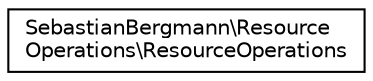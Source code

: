 digraph "Graphical Class Hierarchy"
{
  edge [fontname="Helvetica",fontsize="10",labelfontname="Helvetica",labelfontsize="10"];
  node [fontname="Helvetica",fontsize="10",shape=record];
  rankdir="LR";
  Node0 [label="SebastianBergmann\\Resource\lOperations\\ResourceOperations",height=0.2,width=0.4,color="black", fillcolor="white", style="filled",URL="$classSebastianBergmann_1_1ResourceOperations_1_1ResourceOperations.html"];
}

